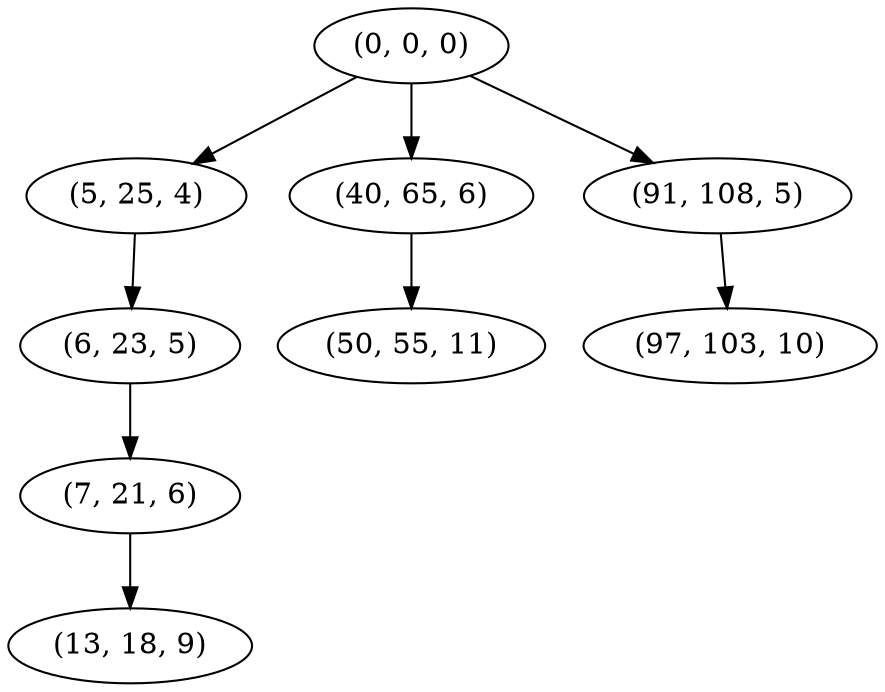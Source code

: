 digraph tree {
    "(0, 0, 0)";
    "(5, 25, 4)";
    "(6, 23, 5)";
    "(7, 21, 6)";
    "(13, 18, 9)";
    "(40, 65, 6)";
    "(50, 55, 11)";
    "(91, 108, 5)";
    "(97, 103, 10)";
    "(0, 0, 0)" -> "(5, 25, 4)";
    "(0, 0, 0)" -> "(40, 65, 6)";
    "(0, 0, 0)" -> "(91, 108, 5)";
    "(5, 25, 4)" -> "(6, 23, 5)";
    "(6, 23, 5)" -> "(7, 21, 6)";
    "(7, 21, 6)" -> "(13, 18, 9)";
    "(40, 65, 6)" -> "(50, 55, 11)";
    "(91, 108, 5)" -> "(97, 103, 10)";
}
